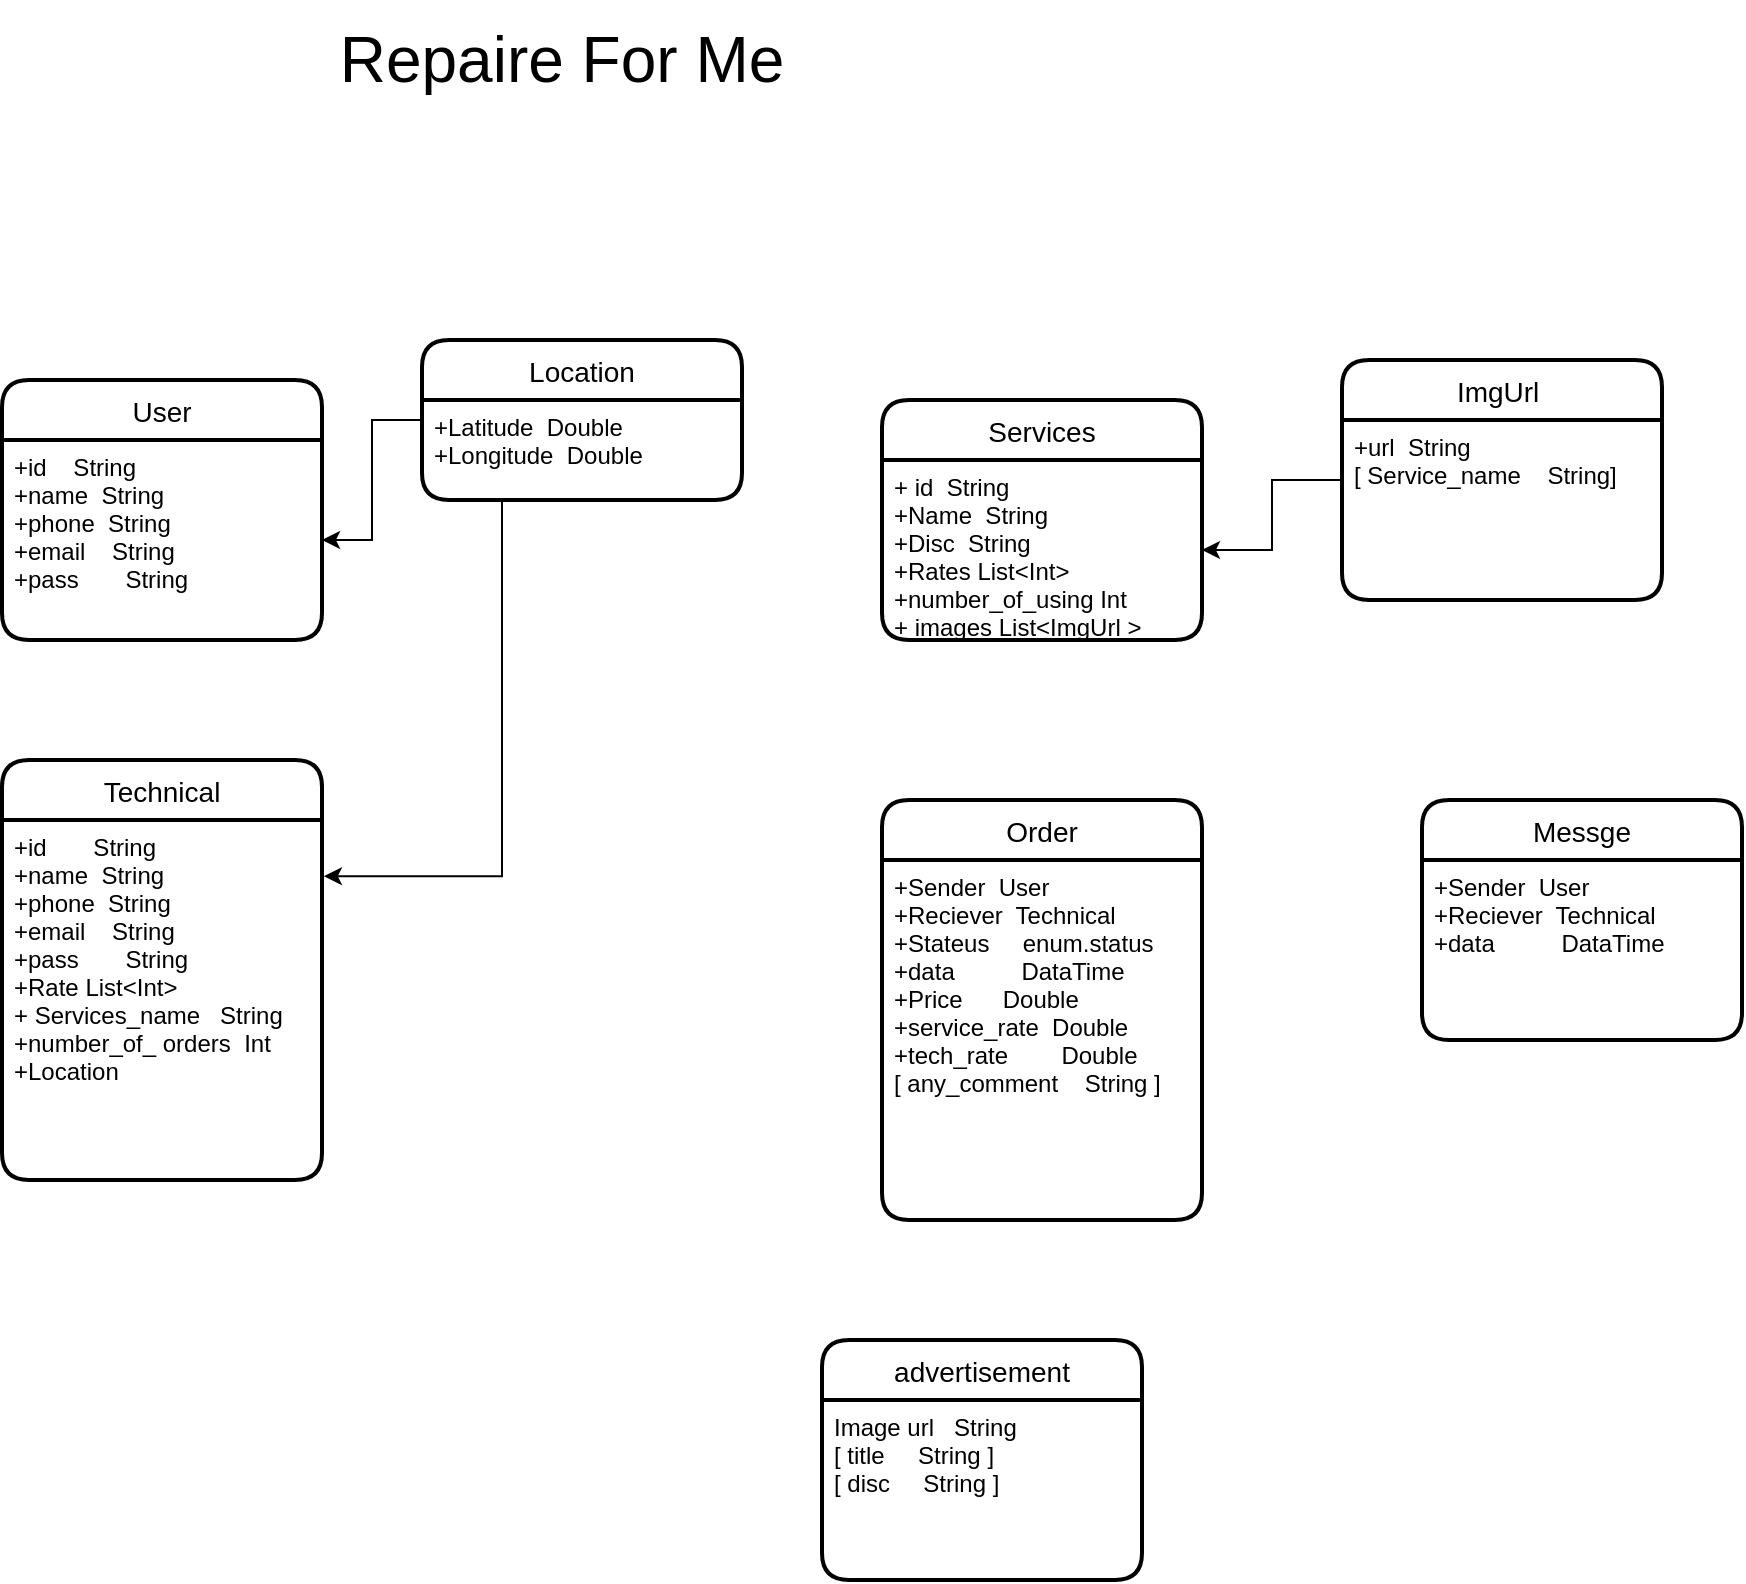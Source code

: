 <mxfile version="14.9.2" type="github">
  <diagram id="zn2WG8OpFJcc6ndCbWCM" name="Page-1">
    <mxGraphModel dx="633" dy="275" grid="1" gridSize="10" guides="1" tooltips="1" connect="1" arrows="1" fold="1" page="1" pageScale="1" pageWidth="850" pageHeight="1100" math="0" shadow="0">
      <root>
        <mxCell id="0" />
        <mxCell id="1" parent="0" />
        <mxCell id="xqwwxXM2ZZvY7xHnHfG4-2" value="&lt;font style=&quot;font-size: 32px&quot;&gt;Repaire For Me&lt;/font&gt;" style="text;html=1;strokeColor=none;fillColor=none;align=center;verticalAlign=middle;whiteSpace=wrap;rounded=0;" vertex="1" parent="1">
          <mxGeometry x="210" y="340" width="280" height="60" as="geometry" />
        </mxCell>
        <mxCell id="xqwwxXM2ZZvY7xHnHfG4-24" value="User" style="swimlane;childLayout=stackLayout;horizontal=1;startSize=30;horizontalStack=0;rounded=1;fontSize=14;fontStyle=0;strokeWidth=2;resizeParent=0;resizeLast=1;shadow=0;dashed=0;align=center;" vertex="1" parent="1">
          <mxGeometry x="70" y="530" width="160" height="130" as="geometry" />
        </mxCell>
        <mxCell id="xqwwxXM2ZZvY7xHnHfG4-25" value="+id    String&#xa;+name  String&#xa;+phone  String&#xa;+email    String&#xa;+pass       String&#xa; " style="align=left;strokeColor=none;fillColor=none;spacingLeft=4;fontSize=12;verticalAlign=top;resizable=0;rotatable=0;part=1;" vertex="1" parent="xqwwxXM2ZZvY7xHnHfG4-24">
          <mxGeometry y="30" width="160" height="100" as="geometry" />
        </mxCell>
        <mxCell id="xqwwxXM2ZZvY7xHnHfG4-38" style="edgeStyle=orthogonalEdgeStyle;rounded=0;orthogonalLoop=1;jettySize=auto;html=1;exitX=0.5;exitY=1;exitDx=0;exitDy=0;" edge="1" parent="xqwwxXM2ZZvY7xHnHfG4-24" source="xqwwxXM2ZZvY7xHnHfG4-25" target="xqwwxXM2ZZvY7xHnHfG4-25">
          <mxGeometry relative="1" as="geometry" />
        </mxCell>
        <mxCell id="xqwwxXM2ZZvY7xHnHfG4-30" value="" style="edgeStyle=orthogonalEdgeStyle;rounded=0;orthogonalLoop=1;jettySize=auto;html=1;" edge="1" parent="1" source="xqwwxXM2ZZvY7xHnHfG4-27" target="xqwwxXM2ZZvY7xHnHfG4-25">
          <mxGeometry relative="1" as="geometry" />
        </mxCell>
        <mxCell id="xqwwxXM2ZZvY7xHnHfG4-27" value="Location" style="swimlane;childLayout=stackLayout;horizontal=1;startSize=30;horizontalStack=0;rounded=1;fontSize=14;fontStyle=0;strokeWidth=2;resizeParent=0;resizeLast=1;shadow=0;dashed=0;align=center;" vertex="1" parent="1">
          <mxGeometry x="280" y="510" width="160" height="80" as="geometry" />
        </mxCell>
        <mxCell id="xqwwxXM2ZZvY7xHnHfG4-28" value="+Latitude  Double&#xa;+Longitude  Double" style="align=left;strokeColor=none;fillColor=none;spacingLeft=4;fontSize=12;verticalAlign=top;resizable=0;rotatable=0;part=1;" vertex="1" parent="xqwwxXM2ZZvY7xHnHfG4-27">
          <mxGeometry y="30" width="160" height="50" as="geometry" />
        </mxCell>
        <mxCell id="xqwwxXM2ZZvY7xHnHfG4-31" value="Services" style="swimlane;childLayout=stackLayout;horizontal=1;startSize=30;horizontalStack=0;rounded=1;fontSize=14;fontStyle=0;strokeWidth=2;resizeParent=0;resizeLast=1;shadow=0;dashed=0;align=center;" vertex="1" parent="1">
          <mxGeometry x="510" y="540" width="160" height="120" as="geometry" />
        </mxCell>
        <mxCell id="xqwwxXM2ZZvY7xHnHfG4-32" value="+ id  String&#xa;+Name  String&#xa;+Disc  String&#xa;+Rates List&lt;Int&gt;&#xa;+number_of_using Int&#xa;+ images List&lt;ImgUrl &gt;" style="align=left;strokeColor=none;fillColor=none;spacingLeft=4;fontSize=12;verticalAlign=top;resizable=0;rotatable=0;part=1;" vertex="1" parent="xqwwxXM2ZZvY7xHnHfG4-31">
          <mxGeometry y="30" width="160" height="90" as="geometry" />
        </mxCell>
        <mxCell id="xqwwxXM2ZZvY7xHnHfG4-35" value="" style="edgeStyle=orthogonalEdgeStyle;rounded=0;orthogonalLoop=1;jettySize=auto;html=1;" edge="1" parent="1" source="xqwwxXM2ZZvY7xHnHfG4-33" target="xqwwxXM2ZZvY7xHnHfG4-32">
          <mxGeometry relative="1" as="geometry" />
        </mxCell>
        <mxCell id="xqwwxXM2ZZvY7xHnHfG4-33" value="ImgUrl " style="swimlane;childLayout=stackLayout;horizontal=1;startSize=30;horizontalStack=0;rounded=1;fontSize=14;fontStyle=0;strokeWidth=2;resizeParent=0;resizeLast=1;shadow=0;dashed=0;align=center;" vertex="1" parent="1">
          <mxGeometry x="740" y="520" width="160" height="120" as="geometry" />
        </mxCell>
        <mxCell id="xqwwxXM2ZZvY7xHnHfG4-34" value="+url  String &#xa;[ Service_name    String]&#xa;" style="align=left;strokeColor=none;fillColor=none;spacingLeft=4;fontSize=12;verticalAlign=top;resizable=0;rotatable=0;part=1;" vertex="1" parent="xqwwxXM2ZZvY7xHnHfG4-33">
          <mxGeometry y="30" width="160" height="90" as="geometry" />
        </mxCell>
        <mxCell id="xqwwxXM2ZZvY7xHnHfG4-36" value="Technical" style="swimlane;childLayout=stackLayout;horizontal=1;startSize=30;horizontalStack=0;rounded=1;fontSize=14;fontStyle=0;strokeWidth=2;resizeParent=0;resizeLast=1;shadow=0;dashed=0;align=center;" vertex="1" parent="1">
          <mxGeometry x="70" y="720" width="160" height="210" as="geometry" />
        </mxCell>
        <mxCell id="xqwwxXM2ZZvY7xHnHfG4-37" value="+id       String&#xa;+name  String&#xa;+phone  String&#xa;+email    String&#xa;+pass       String&#xa;+Rate List&lt;Int&gt;&#xa;+ Services_name   String&#xa;+number_of_ orders  Int&#xa;+Location " style="align=left;strokeColor=none;fillColor=none;spacingLeft=4;fontSize=12;verticalAlign=top;resizable=0;rotatable=0;part=1;" vertex="1" parent="xqwwxXM2ZZvY7xHnHfG4-36">
          <mxGeometry y="30" width="160" height="180" as="geometry" />
        </mxCell>
        <mxCell id="xqwwxXM2ZZvY7xHnHfG4-39" style="edgeStyle=orthogonalEdgeStyle;rounded=0;orthogonalLoop=1;jettySize=auto;html=1;exitX=0.25;exitY=1;exitDx=0;exitDy=0;entryX=1.006;entryY=0.156;entryDx=0;entryDy=0;entryPerimeter=0;" edge="1" parent="1" source="xqwwxXM2ZZvY7xHnHfG4-28" target="xqwwxXM2ZZvY7xHnHfG4-37">
          <mxGeometry relative="1" as="geometry">
            <mxPoint x="320" y="850" as="targetPoint" />
          </mxGeometry>
        </mxCell>
        <mxCell id="xqwwxXM2ZZvY7xHnHfG4-40" value="Order" style="swimlane;childLayout=stackLayout;horizontal=1;startSize=30;horizontalStack=0;rounded=1;fontSize=14;fontStyle=0;strokeWidth=2;resizeParent=0;resizeLast=1;shadow=0;dashed=0;align=center;" vertex="1" parent="1">
          <mxGeometry x="510" y="740" width="160" height="210" as="geometry" />
        </mxCell>
        <mxCell id="xqwwxXM2ZZvY7xHnHfG4-41" value="+Sender  User&#xa;+Reciever  Technical&#xa;+Stateus     enum.status&#xa;+data          DataTime&#xa;+Price      Double&#xa;+service_rate  Double&#xa;+tech_rate        Double&#xa;[ any_comment    String ]" style="align=left;strokeColor=none;fillColor=none;spacingLeft=4;fontSize=12;verticalAlign=top;resizable=0;rotatable=0;part=1;" vertex="1" parent="xqwwxXM2ZZvY7xHnHfG4-40">
          <mxGeometry y="30" width="160" height="180" as="geometry" />
        </mxCell>
        <mxCell id="xqwwxXM2ZZvY7xHnHfG4-42" value="Messge" style="swimlane;childLayout=stackLayout;horizontal=1;startSize=30;horizontalStack=0;rounded=1;fontSize=14;fontStyle=0;strokeWidth=2;resizeParent=0;resizeLast=1;shadow=0;dashed=0;align=center;" vertex="1" parent="1">
          <mxGeometry x="780" y="740" width="160" height="120" as="geometry" />
        </mxCell>
        <mxCell id="xqwwxXM2ZZvY7xHnHfG4-43" value="+Sender  User&#xa;+Reciever  Technical&#xa;+data          DataTime" style="align=left;strokeColor=none;fillColor=none;spacingLeft=4;fontSize=12;verticalAlign=top;resizable=0;rotatable=0;part=1;" vertex="1" parent="xqwwxXM2ZZvY7xHnHfG4-42">
          <mxGeometry y="30" width="160" height="90" as="geometry" />
        </mxCell>
        <mxCell id="xqwwxXM2ZZvY7xHnHfG4-44" value="advertisement" style="swimlane;childLayout=stackLayout;horizontal=1;startSize=30;horizontalStack=0;rounded=1;fontSize=14;fontStyle=0;strokeWidth=2;resizeParent=0;resizeLast=1;shadow=0;dashed=0;align=center;" vertex="1" parent="1">
          <mxGeometry x="480" y="1010" width="160" height="120" as="geometry" />
        </mxCell>
        <mxCell id="xqwwxXM2ZZvY7xHnHfG4-45" value="Image url   String&#xa;[ title     String ]&#xa;[ disc     String ]" style="align=left;strokeColor=none;fillColor=none;spacingLeft=4;fontSize=12;verticalAlign=top;resizable=0;rotatable=0;part=1;" vertex="1" parent="xqwwxXM2ZZvY7xHnHfG4-44">
          <mxGeometry y="30" width="160" height="90" as="geometry" />
        </mxCell>
      </root>
    </mxGraphModel>
  </diagram>
</mxfile>
